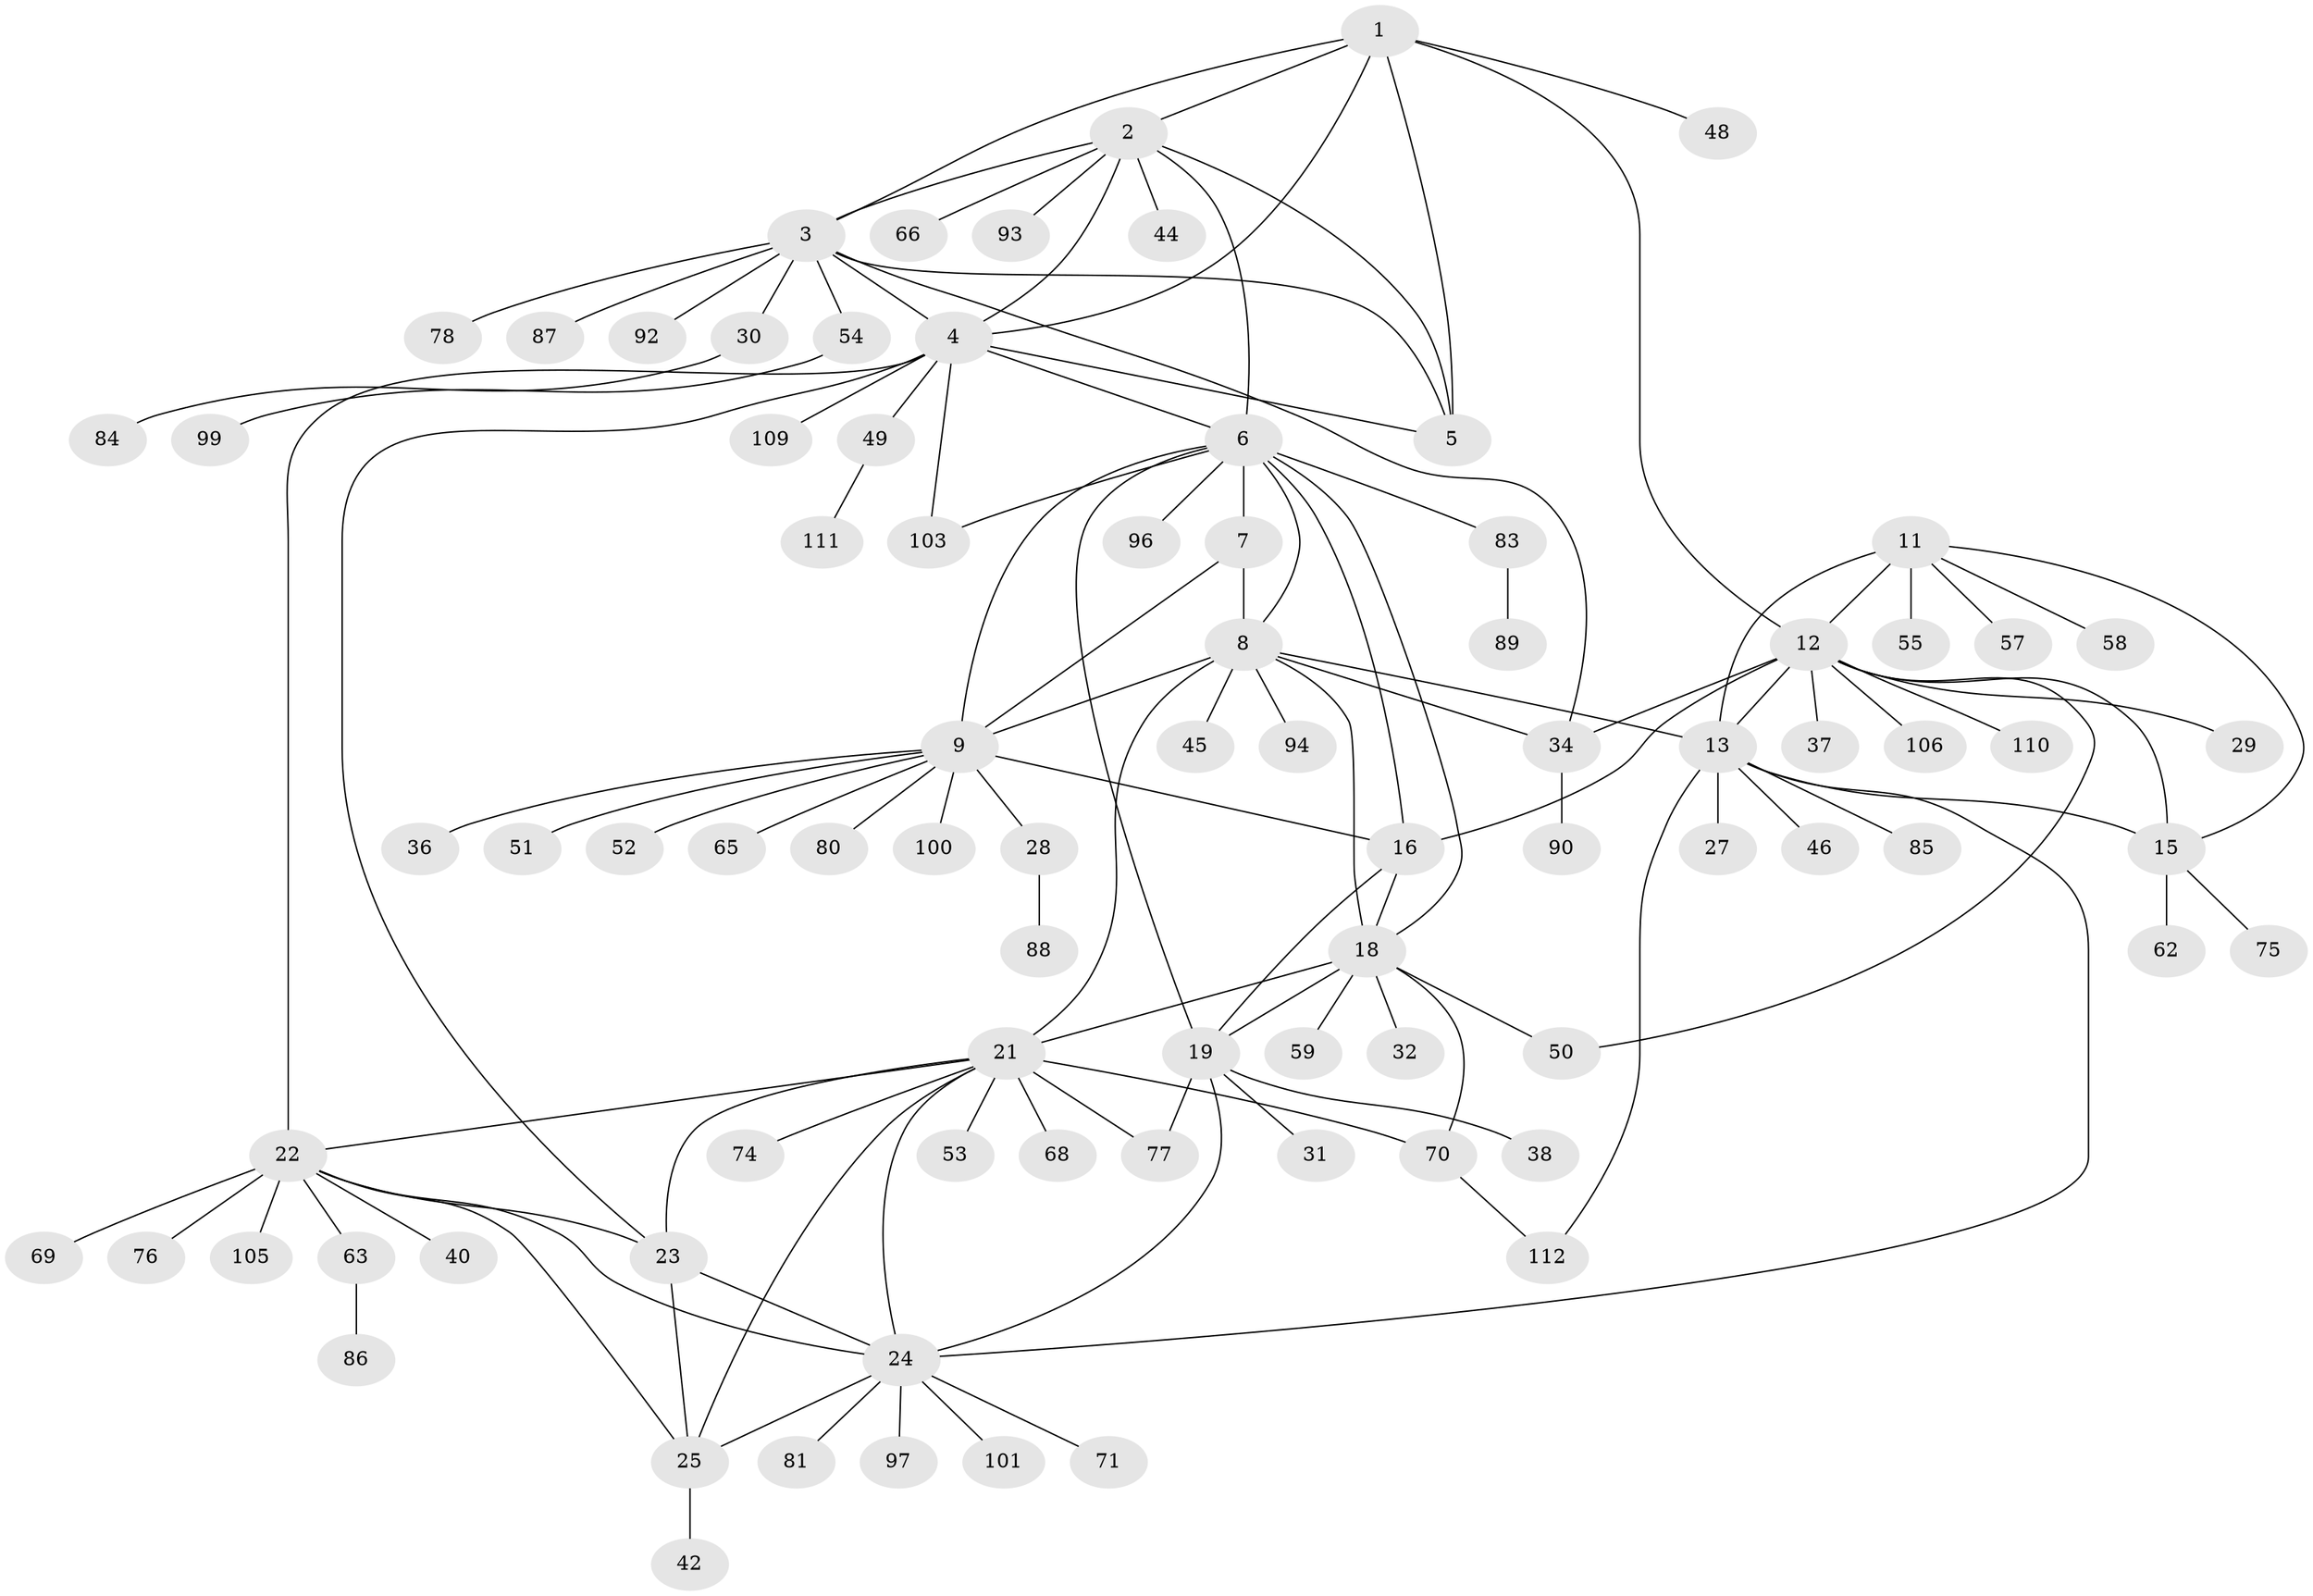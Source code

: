 // Generated by graph-tools (version 1.1) at 2025/24/03/03/25 07:24:15]
// undirected, 85 vertices, 122 edges
graph export_dot {
graph [start="1"]
  node [color=gray90,style=filled];
  1 [super="+64"];
  2 [super="+60"];
  3 [super="+35"];
  4 [super="+107"];
  5 [super="+61"];
  6 [super="+17"];
  7 [super="+98"];
  8 [super="+10"];
  9 [super="+26"];
  11 [super="+73"];
  12 [super="+43"];
  13 [super="+14"];
  15 [super="+47"];
  16 [super="+39"];
  18 [super="+82"];
  19 [super="+20"];
  21 [super="+33"];
  22 [super="+108"];
  23;
  24 [super="+67"];
  25 [super="+56"];
  27;
  28;
  29;
  30;
  31 [super="+102"];
  32;
  34 [super="+79"];
  36 [super="+91"];
  37 [super="+41"];
  38;
  40;
  42;
  44;
  45;
  46;
  48 [super="+104"];
  49;
  50;
  51;
  52;
  53;
  54;
  55;
  57;
  58;
  59;
  62;
  63;
  65;
  66;
  68 [super="+72"];
  69;
  70;
  71;
  74;
  75;
  76;
  77 [super="+95"];
  78;
  80;
  81;
  83;
  84;
  85;
  86;
  87;
  88;
  89;
  90;
  92;
  93;
  94;
  96;
  97;
  99;
  100;
  101;
  103;
  105;
  106;
  109;
  110;
  111;
  112;
  1 -- 2;
  1 -- 3;
  1 -- 4;
  1 -- 5;
  1 -- 12;
  1 -- 48;
  2 -- 3;
  2 -- 4;
  2 -- 5;
  2 -- 44;
  2 -- 66;
  2 -- 93;
  2 -- 6;
  3 -- 4;
  3 -- 5;
  3 -- 30;
  3 -- 54;
  3 -- 78;
  3 -- 87;
  3 -- 92;
  3 -- 34;
  4 -- 5;
  4 -- 6;
  4 -- 23;
  4 -- 49;
  4 -- 103;
  4 -- 109;
  4 -- 22;
  6 -- 7;
  6 -- 8 [weight=2];
  6 -- 9;
  6 -- 83;
  6 -- 96;
  6 -- 103;
  6 -- 16;
  6 -- 18;
  6 -- 19 [weight=2];
  7 -- 8 [weight=2];
  7 -- 9;
  8 -- 9 [weight=2];
  8 -- 45;
  8 -- 94;
  8 -- 21 [weight=2];
  8 -- 34;
  8 -- 13;
  8 -- 18;
  9 -- 36;
  9 -- 51;
  9 -- 52;
  9 -- 65;
  9 -- 100;
  9 -- 80;
  9 -- 28;
  9 -- 16;
  11 -- 12;
  11 -- 13 [weight=2];
  11 -- 15;
  11 -- 55;
  11 -- 57;
  11 -- 58;
  12 -- 13 [weight=2];
  12 -- 15;
  12 -- 16;
  12 -- 29;
  12 -- 34;
  12 -- 37;
  12 -- 50;
  12 -- 106;
  12 -- 110;
  13 -- 15 [weight=2];
  13 -- 46;
  13 -- 112;
  13 -- 85;
  13 -- 24;
  13 -- 27;
  15 -- 62;
  15 -- 75;
  16 -- 18;
  16 -- 19 [weight=2];
  18 -- 19 [weight=2];
  18 -- 21;
  18 -- 32;
  18 -- 50;
  18 -- 59;
  18 -- 70;
  19 -- 31;
  19 -- 38;
  19 -- 77;
  19 -- 24;
  21 -- 22;
  21 -- 23;
  21 -- 24;
  21 -- 25;
  21 -- 53;
  21 -- 68;
  21 -- 70;
  21 -- 74;
  21 -- 77;
  22 -- 23;
  22 -- 24;
  22 -- 25;
  22 -- 40;
  22 -- 63;
  22 -- 69;
  22 -- 76;
  22 -- 105;
  23 -- 24;
  23 -- 25;
  24 -- 25;
  24 -- 81;
  24 -- 101;
  24 -- 97;
  24 -- 71;
  25 -- 42;
  28 -- 88;
  30 -- 84;
  34 -- 90;
  49 -- 111;
  54 -- 99;
  63 -- 86;
  70 -- 112;
  83 -- 89;
}
